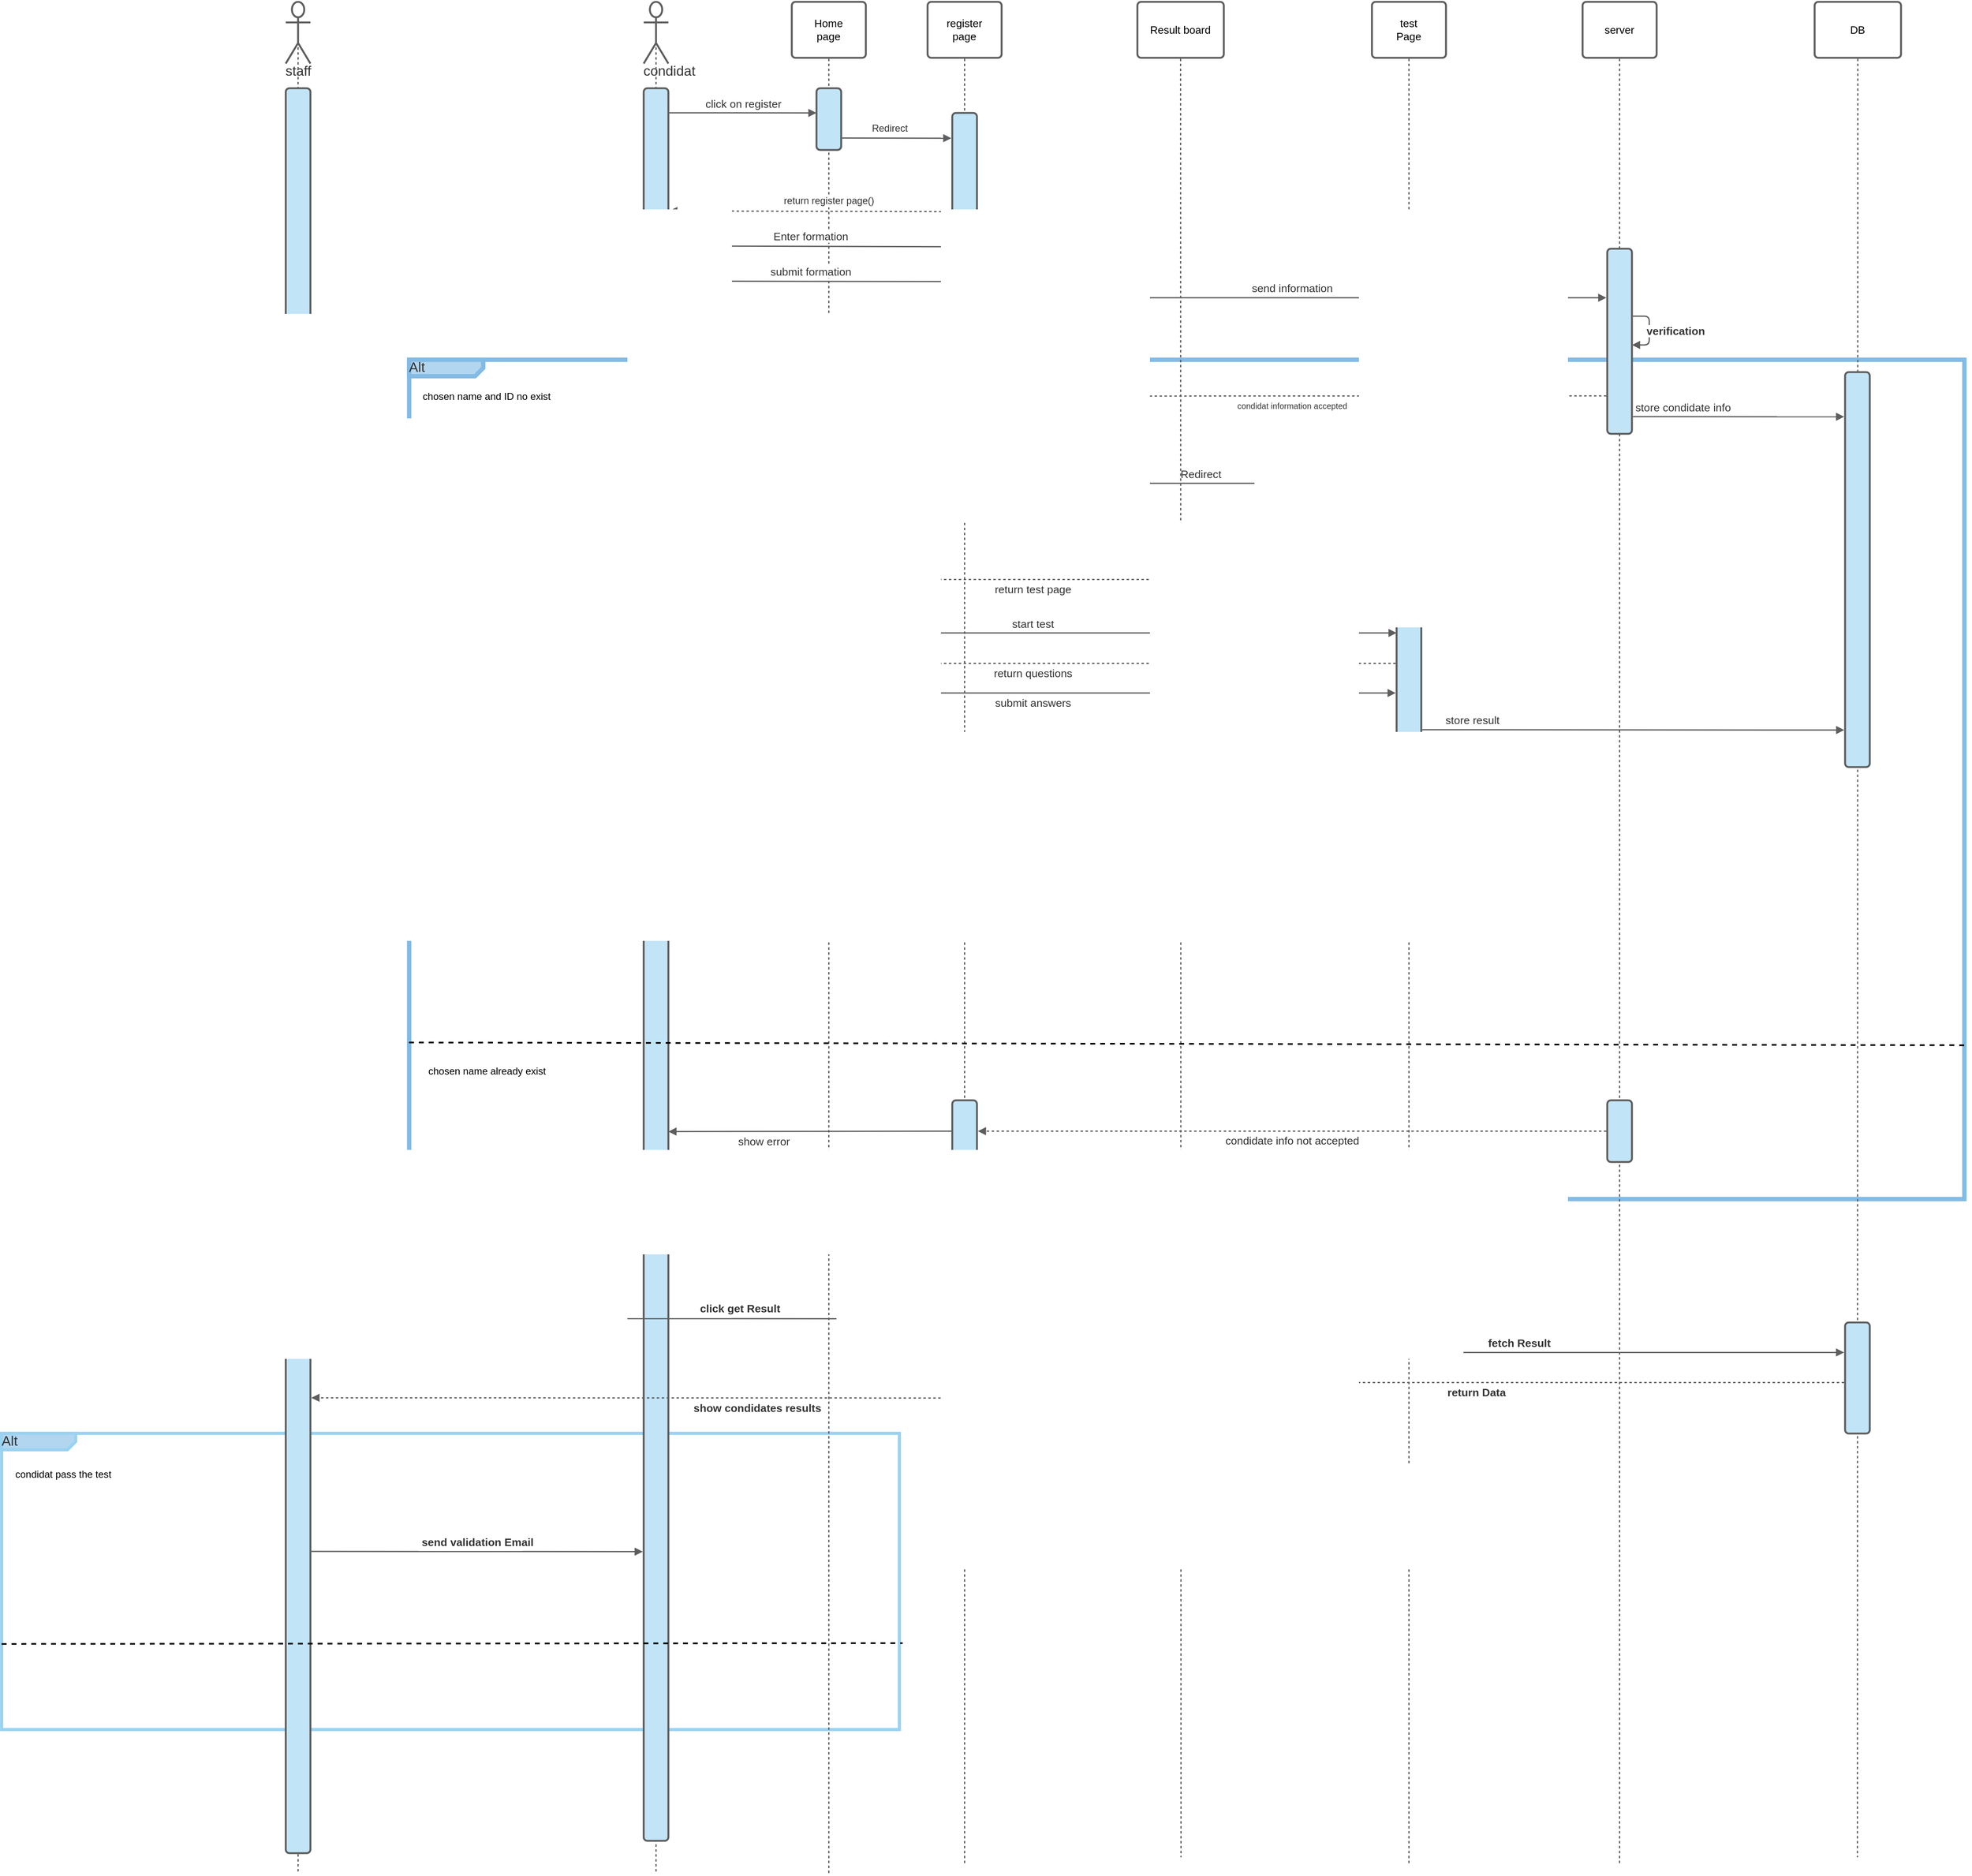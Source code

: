 <?xml version="1.0" encoding="UTF-8"?>
<mxfile version="15.8.4" type="device"><diagram id="iFi_1IONrO33MIai2x0h" name="Page-1"><mxGraphModel dx="5235" dy="3428" grid="1" gridSize="10" guides="1" tooltips="1" connect="1" arrows="1" fold="1" page="1" pageScale="1" pageWidth="827" pageHeight="1169" math="0" shadow="0"><root><mxCell id="0"/><mxCell id="1" parent="0"/><UserObject label="Alt" lucidchartObjectId="UadvqVbXZUcA" id="5kZ_TZ2SqLqfajJlFCpO-142"><mxCell style="html=1;overflow=block;blockSpacing=1;whiteSpace=wrap;shape=mxgraph.sysml.package2;xSize=90;overflow=fill;whiteSpace=wrap;fontSize=16.7;fontColor=#333333;align=left;spacing=0;strokeColor=#83bbe5;strokeOpacity=100;fillOpacity=100;rounded=1;absoluteArcSize=1;arcSize=9;fillColor=#b2d6ef;strokeWidth=5.3;" vertex="1" parent="1"><mxGeometry x="-150" y="480" width="1890" height="1020" as="geometry"/></mxCell></UserObject><UserObject label="Alt" lucidchartObjectId="JudvzG8SwGMq" id="5kZ_TZ2SqLqfajJlFCpO-143"><mxCell style="html=1;overflow=block;blockSpacing=1;whiteSpace=wrap;shape=mxgraph.sysml.package2;xSize=90;overflow=fill;whiteSpace=wrap;fontSize=16.7;fontColor=#333333;align=left;spacing=0;strokeColor=#99d2f2;strokeOpacity=100;fillOpacity=100;rounded=1;absoluteArcSize=1;arcSize=9;fillColor=#b2d6ef;strokeWidth=3.8;" vertex="1" parent="1"><mxGeometry x="-645" y="1785" width="1091" height="360" as="geometry"/></mxCell></UserObject><UserObject label="condidat" lucidchartObjectId="F~bvFACPRVEu" id="5kZ_TZ2SqLqfajJlFCpO-144"><mxCell style="html=1;overflow=block;blockSpacing=1;whiteSpace=wrap;shape=umlActor;labelPosition=center;verticalLabelPosition=bottom;verticalAlign=top;whiteSpace=nowrap;whiteSpace=wrap;fontSize=16.7;fontColor=#333333;spacing=0;strokeColor=#5e5e5e;strokeOpacity=100;rounded=1;absoluteArcSize=1;arcSize=9;strokeWidth=2.3;" vertex="1" parent="1"><mxGeometry x="135" y="45" width="30" height="75" as="geometry"/></mxCell></UserObject><UserObject label="Home &#10;page" lucidchartObjectId="U~bvjRhnl6Ul" id="5kZ_TZ2SqLqfajJlFCpO-145"><mxCell style="html=1;overflow=block;blockSpacing=1;whiteSpace=wrap;;whiteSpace=wrap;fontSize=13;spacing=3.8;strokeColor=#5e5e5e;strokeOpacity=100;rounded=1;absoluteArcSize=1;arcSize=9;strokeWidth=2.3;" vertex="1" parent="1"><mxGeometry x="315" y="45" width="90" height="68" as="geometry"/></mxCell></UserObject><UserObject label="" lucidchartObjectId="XbcvDAjsjYcT" id="5kZ_TZ2SqLqfajJlFCpO-146"><mxCell style="html=1;jettySize=18;whiteSpace=wrap;fontSize=13;strokeColor=#5E5E5E;dashed=1;fixDash=1;strokeWidth=1.5;rounded=0;startArrow=none;;endArrow=none;;exitX=0.5;exitY=0.496;exitPerimeter=0;" edge="1" parent="1" source="5kZ_TZ2SqLqfajJlFCpO-144"><mxGeometry width="100" height="100" relative="1" as="geometry"><Array as="points"/><mxPoint x="150" y="2320" as="targetPoint"/></mxGeometry></mxCell></UserObject><UserObject label="" lucidchartObjectId="2bcvdjp71-os" id="5kZ_TZ2SqLqfajJlFCpO-147"><mxCell style="html=1;jettySize=18;whiteSpace=wrap;fontSize=13;strokeColor=#5E5E5E;dashed=1;fixDash=1;strokeWidth=1.5;rounded=0;startArrow=none;;endArrow=none;;exitX=0.5;exitY=1.017;exitPerimeter=0;" edge="1" parent="1" source="5kZ_TZ2SqLqfajJlFCpO-145"><mxGeometry width="100" height="100" relative="1" as="geometry"><Array as="points"/><mxPoint x="360" y="2320" as="targetPoint"/></mxGeometry></mxCell></UserObject><UserObject label="" lucidchartObjectId="KdcvmqDUj1cM" id="5kZ_TZ2SqLqfajJlFCpO-148"><mxCell style="html=1;jettySize=18;whiteSpace=wrap;fontSize=13;strokeColor=#5E5E5E;strokeWidth=1.5;rounded=0;startArrow=none;;endArrow=block;endFill=1;;exitX=1.038;exitY=0.014;exitPerimeter=0;" edge="1" parent="1" source="5kZ_TZ2SqLqfajJlFCpO-154"><mxGeometry width="100" height="100" relative="1" as="geometry"><Array as="points"/><mxPoint x="345" y="180" as="targetPoint"/></mxGeometry></mxCell></UserObject><mxCell id="5kZ_TZ2SqLqfajJlFCpO-149" value="click on register" style="text;html=1;resizable=0;labelBackgroundColor=#ffffff;align=center;verticalAlign=middle;fontColor=#333333;;fontSize=13.3;" vertex="1" parent="5kZ_TZ2SqLqfajJlFCpO-148"><mxGeometry relative="1" as="geometry"><mxPoint y="-11.5" as="offset"/></mxGeometry></mxCell><UserObject label="register&#10;page" lucidchartObjectId="IfcvLz49pwTi" id="5kZ_TZ2SqLqfajJlFCpO-150"><mxCell style="html=1;overflow=block;blockSpacing=1;whiteSpace=wrap;;whiteSpace=wrap;fontSize=13;spacing=3.8;strokeColor=#5e5e5e;strokeOpacity=100;rounded=1;absoluteArcSize=1;arcSize=9;strokeWidth=2.3;" vertex="1" parent="1"><mxGeometry x="480" y="45" width="90" height="68" as="geometry"/></mxCell></UserObject><UserObject label="" lucidchartObjectId="IfcvzsFgfKbG" id="5kZ_TZ2SqLqfajJlFCpO-151"><mxCell style="html=1;jettySize=18;whiteSpace=wrap;fontSize=13;strokeColor=#5E5E5E;dashed=1;fixDash=1;strokeWidth=1.5;rounded=0;startArrow=none;;endArrow=none;;exitX=0.5;exitY=1.017;exitPerimeter=0;" edge="1" parent="1" source="5kZ_TZ2SqLqfajJlFCpO-150"><mxGeometry width="100" height="100" relative="1" as="geometry"><Array as="points"/><mxPoint x="525" y="2310" as="targetPoint"/></mxGeometry></mxCell></UserObject><UserObject label="" lucidchartObjectId="XfcvSe5npI9e" id="5kZ_TZ2SqLqfajJlFCpO-152"><mxCell style="html=1;jettySize=18;whiteSpace=wrap;fontSize=13;strokeColor=#5E5E5E;strokeWidth=1.5;rounded=0;startArrow=none;;endArrow=block;endFill=1;;exitX=1.038;exitY=0.807;exitPerimeter=0;entryX=-0.037;entryY=0.064;entryPerimeter=0;" edge="1" parent="1" source="5kZ_TZ2SqLqfajJlFCpO-158" target="5kZ_TZ2SqLqfajJlFCpO-157"><mxGeometry width="100" height="100" relative="1" as="geometry"><Array as="points"/></mxGeometry></mxCell></UserObject><mxCell id="5kZ_TZ2SqLqfajJlFCpO-153" value="Redirect" style="text;html=1;resizable=0;labelBackgroundColor=#ffffff;align=center;verticalAlign=middle;fontColor=#333333;;fontSize=11.7;" vertex="1" parent="5kZ_TZ2SqLqfajJlFCpO-152"><mxGeometry x="-0.128" relative="1" as="geometry"><mxPoint y="-11.695" as="offset"/></mxGeometry></mxCell><UserObject label="" lucidchartObjectId="vicvA.Vakg9W" id="5kZ_TZ2SqLqfajJlFCpO-154"><mxCell style="html=1;overflow=block;blockSpacing=1;whiteSpace=wrap;;whiteSpace=wrap;fontSize=13;spacing=0;strokeColor=#5e5e5e;strokeOpacity=100;fillOpacity=100;rounded=1;absoluteArcSize=1;arcSize=9;fillColor=#c1e4f7;strokeWidth=2.3;" vertex="1" parent="1"><mxGeometry x="135" y="150" width="30" height="2130" as="geometry"/></mxCell></UserObject><UserObject label="" lucidchartObjectId="1icvamdJRryS" id="5kZ_TZ2SqLqfajJlFCpO-155"><mxCell style="html=1;jettySize=18;whiteSpace=wrap;fontSize=13;strokeColor=#5E5E5E;dashed=1;fixDash=1;strokeWidth=1.5;rounded=0;startArrow=none;;endArrow=block;endFill=1;;exitX=-0.037;exitY=0.25;exitPerimeter=0;entryX=1.038;entryY=0.07;entryPerimeter=0;" edge="1" parent="1" source="5kZ_TZ2SqLqfajJlFCpO-157" target="5kZ_TZ2SqLqfajJlFCpO-154"><mxGeometry width="100" height="100" relative="1" as="geometry"><Array as="points"/></mxGeometry></mxCell></UserObject><mxCell id="5kZ_TZ2SqLqfajJlFCpO-156" value="return register page()" style="text;html=1;resizable=0;labelBackgroundColor=#ffffff;align=center;verticalAlign=middle;fontColor=#333333;;fontSize=11.7;" vertex="1" parent="5kZ_TZ2SqLqfajJlFCpO-155"><mxGeometry x="-0.13" relative="1" as="geometry"><mxPoint y="-12.4" as="offset"/></mxGeometry></mxCell><UserObject label="" lucidchartObjectId="NjcvRNeWTV_q" id="5kZ_TZ2SqLqfajJlFCpO-157"><mxCell style="html=1;overflow=block;blockSpacing=1;whiteSpace=wrap;;whiteSpace=wrap;fontSize=13;spacing=0;strokeColor=#5e5e5e;strokeOpacity=100;fillOpacity=100;rounded=1;absoluteArcSize=1;arcSize=9;fillColor=#c1e4f7;strokeWidth=2.3;" vertex="1" parent="1"><mxGeometry x="510" y="180" width="30" height="480" as="geometry"/></mxCell></UserObject><UserObject label="" lucidchartObjectId="9lcv54aP_-04" id="5kZ_TZ2SqLqfajJlFCpO-158"><mxCell style="html=1;overflow=block;blockSpacing=1;whiteSpace=wrap;;whiteSpace=wrap;fontSize=13;spacing=0;strokeColor=#5e5e5e;strokeOpacity=100;fillOpacity=100;rounded=1;absoluteArcSize=1;arcSize=9;fillColor=#c1e4f7;strokeWidth=2.3;" vertex="1" parent="1"><mxGeometry x="345" y="150" width="30" height="75" as="geometry"/></mxCell></UserObject><UserObject label="" lucidchartObjectId="mmcvq8SpVq9y" id="5kZ_TZ2SqLqfajJlFCpO-159"><mxCell style="html=1;jettySize=18;whiteSpace=wrap;fontSize=13;strokeColor=#5E5E5E;strokeWidth=1.5;rounded=0;startArrow=none;;endArrow=block;endFill=1;;exitX=1.038;exitY=0.09;exitPerimeter=0;entryX=-0.037;entryY=0.339;entryPerimeter=0;" edge="1" parent="1" source="5kZ_TZ2SqLqfajJlFCpO-154" target="5kZ_TZ2SqLqfajJlFCpO-157"><mxGeometry width="100" height="100" relative="1" as="geometry"><Array as="points"/></mxGeometry></mxCell></UserObject><mxCell id="5kZ_TZ2SqLqfajJlFCpO-160" value="Enter formation" style="text;html=1;resizable=0;labelBackgroundColor=#ffffff;align=center;verticalAlign=middle;fontColor=#333333;;fontSize=13.3;" vertex="1" parent="5kZ_TZ2SqLqfajJlFCpO-159"><mxGeometry relative="1" as="geometry"><mxPoint y="-12.52" as="offset"/></mxGeometry></mxCell><UserObject label="" lucidchartObjectId="Ancv4tMaGTSu" id="5kZ_TZ2SqLqfajJlFCpO-161"><mxCell style="html=1;jettySize=18;whiteSpace=wrap;fontSize=13;strokeColor=#5E5E5E;strokeWidth=1.5;rounded=0;startArrow=none;;endArrow=block;endFill=1;;exitX=1.038;exitY=0.11;exitPerimeter=0;entryX=-0.037;entryY=0.427;entryPerimeter=0;" edge="1" parent="1" source="5kZ_TZ2SqLqfajJlFCpO-154" target="5kZ_TZ2SqLqfajJlFCpO-157"><mxGeometry width="100" height="100" relative="1" as="geometry"><Array as="points"/></mxGeometry></mxCell></UserObject><mxCell id="5kZ_TZ2SqLqfajJlFCpO-162" value="submit formation" style="text;html=1;resizable=0;labelBackgroundColor=#ffffff;align=center;verticalAlign=middle;fontColor=#333333;;fontSize=13.3;" vertex="1" parent="5kZ_TZ2SqLqfajJlFCpO-161"><mxGeometry relative="1" as="geometry"><mxPoint y="-12.16" as="offset"/></mxGeometry></mxCell><UserObject label="server" lucidchartObjectId="uocvgvnoeY.x" id="5kZ_TZ2SqLqfajJlFCpO-163"><mxCell style="html=1;overflow=block;blockSpacing=1;whiteSpace=wrap;;whiteSpace=wrap;fontSize=13;spacing=3.8;strokeColor=#5e5e5e;strokeOpacity=100;rounded=1;absoluteArcSize=1;arcSize=9;strokeWidth=2.3;" vertex="1" parent="1"><mxGeometry x="1276" y="45" width="90" height="68" as="geometry"/></mxCell></UserObject><UserObject label="" lucidchartObjectId="CocvTqhcYtDT" id="5kZ_TZ2SqLqfajJlFCpO-164"><mxCell style="html=1;jettySize=18;whiteSpace=wrap;fontSize=13;strokeColor=#5E5E5E;dashed=1;fixDash=1;strokeWidth=1.5;rounded=0;startArrow=none;;endArrow=none;;exitX=0.5;exitY=1.017;exitPerimeter=0;" edge="1" parent="1" source="5kZ_TZ2SqLqfajJlFCpO-163"><mxGeometry width="100" height="100" relative="1" as="geometry"><Array as="points"/><mxPoint x="1321" y="2310" as="targetPoint"/></mxGeometry></mxCell></UserObject><UserObject label="" lucidchartObjectId="CpcvVrPmGT1g" id="5kZ_TZ2SqLqfajJlFCpO-165"><mxCell style="html=1;jettySize=18;whiteSpace=wrap;fontSize=13;strokeColor=#5E5E5E;strokeWidth=1.5;rounded=0;startArrow=none;;endArrow=block;endFill=1;;exitX=1.038;exitY=0.468;exitPerimeter=0;entryX=-0.037;entryY=0.265;entryPerimeter=0;" edge="1" parent="1" source="5kZ_TZ2SqLqfajJlFCpO-157" target="5kZ_TZ2SqLqfajJlFCpO-167"><mxGeometry width="100" height="100" relative="1" as="geometry"><Array as="points"/></mxGeometry></mxCell></UserObject><mxCell id="5kZ_TZ2SqLqfajJlFCpO-166" value="send information" style="text;html=1;resizable=0;labelBackgroundColor=#ffffff;align=center;verticalAlign=middle;fontColor=#333333;;fontSize=13.3;" vertex="1" parent="5kZ_TZ2SqLqfajJlFCpO-165"><mxGeometry relative="1" as="geometry"><mxPoint y="-11.515" as="offset"/></mxGeometry></mxCell><UserObject label="" lucidchartObjectId="Zqcvey.Cowza" id="5kZ_TZ2SqLqfajJlFCpO-167"><mxCell style="html=1;overflow=block;blockSpacing=1;whiteSpace=wrap;;whiteSpace=wrap;fontSize=13;spacing=0;strokeColor=#5e5e5e;strokeOpacity=100;fillOpacity=100;rounded=1;absoluteArcSize=1;arcSize=9;fillColor=#c1e4f7;strokeWidth=2.3;" vertex="1" parent="1"><mxGeometry x="1306" y="345" width="30" height="225" as="geometry"/></mxCell></UserObject><UserObject label="" lucidchartObjectId="X4cv8F2Xz4ly" id="5kZ_TZ2SqLqfajJlFCpO-168"><mxCell style="html=1;jettySize=18;whiteSpace=wrap;fontSize=13;strokeColor=#5E5E5E;strokeWidth=1.5;rounded=1;arcSize=12;edgeStyle=orthogonalEdgeStyle;startArrow=none;;endArrow=block;endFill=1;;exitY=0.363;exitPerimeter=0;entryY=0.518;entryPerimeter=0;" edge="1" parent="1" source="5kZ_TZ2SqLqfajJlFCpO-167" target="5kZ_TZ2SqLqfajJlFCpO-167"><mxGeometry width="100" height="100" relative="1" as="geometry"><Array as="points"><mxPoint x="1357" y="427" generated="1"/><mxPoint x="1357" y="462" generated="1"/></Array></mxGeometry></mxCell></UserObject><mxCell id="5kZ_TZ2SqLqfajJlFCpO-169" value="verification" style="text;html=1;resizable=0;labelBackgroundColor=#ffffff;align=center;verticalAlign=middle;fontStyle=1;fontColor=#333333;;fontSize=13.3;" vertex="1" parent="5kZ_TZ2SqLqfajJlFCpO-168"><mxGeometry relative="1" as="geometry"><mxPoint x="31.5" as="offset"/></mxGeometry></mxCell><UserObject label="" lucidchartObjectId="A7cvEtpxRZIZ" id="5kZ_TZ2SqLqfajJlFCpO-170"><mxCell style="html=1;jettySize=18;whiteSpace=wrap;fontSize=13;strokeColor=#5E5E5E;dashed=1;fixDash=1;strokeWidth=1.5;rounded=0;startArrow=none;;endArrow=block;endFill=1;;exitX=-0.037;exitY=0.795;exitPerimeter=0;entryX=1.038;entryY=0.717;entryPerimeter=0;" edge="1" parent="1" source="5kZ_TZ2SqLqfajJlFCpO-167" target="5kZ_TZ2SqLqfajJlFCpO-157"><mxGeometry width="100" height="100" relative="1" as="geometry"><Array as="points"/></mxGeometry></mxCell></UserObject><mxCell id="5kZ_TZ2SqLqfajJlFCpO-171" value="condidat information accepted" style="text;html=1;resizable=0;labelBackgroundColor=#ffffff;align=center;verticalAlign=middle;fontColor=#333333;;fontSize=10;" vertex="1" parent="5kZ_TZ2SqLqfajJlFCpO-170"><mxGeometry relative="1" as="geometry"><mxPoint y="11.785" as="offset"/></mxGeometry></mxCell><UserObject label="" lucidchartObjectId="L9cv1sXfMn~X" id="5kZ_TZ2SqLqfajJlFCpO-172"><mxCell style="html=1;jettySize=18;whiteSpace=wrap;fontSize=13;strokeColor=#5E5E5E;strokeWidth=1.5;rounded=0;startArrow=none;;endArrow=block;endFill=1;;exitX=1.038;exitY=0.938;exitPerimeter=0;entryX=-0.037;entryY=0.12;entryPerimeter=0;" edge="1" parent="1" source="5kZ_TZ2SqLqfajJlFCpO-157" target="5kZ_TZ2SqLqfajJlFCpO-176"><mxGeometry width="100" height="100" relative="1" as="geometry"><Array as="points"/></mxGeometry></mxCell></UserObject><mxCell id="5kZ_TZ2SqLqfajJlFCpO-173" value="Redirect" style="text;html=1;resizable=0;labelBackgroundColor=#ffffff;align=center;verticalAlign=middle;fontColor=#333333;;fontSize=13.3;" vertex="1" parent="5kZ_TZ2SqLqfajJlFCpO-172"><mxGeometry x="0.066" relative="1" as="geometry"><mxPoint y="-11.74" as="offset"/></mxGeometry></mxCell><UserObject label="test &#10;Page" lucidchartObjectId="g-cv.x5NJXc4" id="5kZ_TZ2SqLqfajJlFCpO-174"><mxCell style="html=1;overflow=block;blockSpacing=1;whiteSpace=wrap;;whiteSpace=wrap;fontSize=13;spacing=3.8;strokeColor=#5e5e5e;strokeOpacity=100;rounded=1;absoluteArcSize=1;arcSize=9;strokeWidth=2.3;" vertex="1" parent="1"><mxGeometry x="1020" y="45" width="90" height="68" as="geometry"/></mxCell></UserObject><UserObject label="" lucidchartObjectId="u-cvp.yX8e~d" id="5kZ_TZ2SqLqfajJlFCpO-175"><mxCell style="html=1;jettySize=18;whiteSpace=wrap;fontSize=13;strokeColor=#5E5E5E;dashed=1;fixDash=1;strokeWidth=1.5;rounded=0;startArrow=none;;endArrow=none;;exitX=0.5;exitY=1.017;exitPerimeter=0;" edge="1" parent="1" source="5kZ_TZ2SqLqfajJlFCpO-174"><mxGeometry width="100" height="100" relative="1" as="geometry"><Array as="points"/><mxPoint x="1065" y="2310" as="targetPoint"/></mxGeometry></mxCell></UserObject><UserObject label="" lucidchartObjectId="E-cvYB01L6rB" id="5kZ_TZ2SqLqfajJlFCpO-176"><mxCell style="html=1;overflow=block;blockSpacing=1;whiteSpace=wrap;;whiteSpace=wrap;fontSize=13;spacing=0;strokeColor=#5e5e5e;strokeOpacity=100;fillOpacity=100;rounded=1;absoluteArcSize=1;arcSize=9;fillColor=#c1e4f7;strokeWidth=2.3;" vertex="1" parent="1"><mxGeometry x="1050" y="585" width="30" height="375" as="geometry"/></mxCell></UserObject><UserObject label="" lucidchartObjectId="Y-cvy5.m8WDi" id="5kZ_TZ2SqLqfajJlFCpO-177"><mxCell style="html=1;jettySize=18;whiteSpace=wrap;fontSize=13;strokeColor=#5E5E5E;dashed=1;fixDash=1;strokeWidth=1.5;rounded=0;startArrow=none;;endArrow=block;endFill=1;;exitX=-0.037;exitY=0.432;exitPerimeter=0;" edge="1" parent="1" source="5kZ_TZ2SqLqfajJlFCpO-176"><mxGeometry width="100" height="100" relative="1" as="geometry"><Array as="points"/><mxPoint x="166" y="747" as="targetPoint"/></mxGeometry></mxCell></UserObject><mxCell id="5kZ_TZ2SqLqfajJlFCpO-178" value="return test page" style="text;html=1;resizable=0;labelBackgroundColor=#ffffff;align=center;verticalAlign=middle;fontColor=#333333;;fontSize=13.3;" vertex="1" parent="5kZ_TZ2SqLqfajJlFCpO-177"><mxGeometry relative="1" as="geometry"><mxPoint y="11.5" as="offset"/></mxGeometry></mxCell><UserObject label="" lucidchartObjectId="T_cvuDO~mT7S" id="5kZ_TZ2SqLqfajJlFCpO-179"><mxCell style="html=1;jettySize=18;whiteSpace=wrap;fontSize=13;strokeColor=#5E5E5E;strokeWidth=1.5;rounded=0;startArrow=none;;endArrow=block;endFill=1;;" edge="1" parent="1"><mxGeometry width="100" height="100" relative="1" as="geometry"><Array as="points"/><mxPoint x="166" y="812" as="sourcePoint"/><mxPoint x="1050" y="812" as="targetPoint"/></mxGeometry></mxCell></UserObject><mxCell id="5kZ_TZ2SqLqfajJlFCpO-180" value="start test" style="text;html=1;resizable=0;labelBackgroundColor=#ffffff;align=center;verticalAlign=middle;fontColor=#333333;;fontSize=13.3;" vertex="1" parent="5kZ_TZ2SqLqfajJlFCpO-179"><mxGeometry relative="1" as="geometry"><mxPoint y="-11.5" as="offset"/></mxGeometry></mxCell><UserObject label="" lucidchartObjectId="A.cvul-BX7Jz" id="5kZ_TZ2SqLqfajJlFCpO-181"><mxCell style="html=1;jettySize=18;whiteSpace=wrap;fontSize=13;strokeColor=#5E5E5E;dashed=1;fixDash=1;strokeWidth=1.5;rounded=0;startArrow=none;;endArrow=block;endFill=1;;exitX=-0.037;exitY=0.704;exitPerimeter=0;" edge="1" parent="1" source="5kZ_TZ2SqLqfajJlFCpO-176"><mxGeometry width="100" height="100" relative="1" as="geometry"><Array as="points"/><mxPoint x="166" y="849.0" as="targetPoint"/></mxGeometry></mxCell></UserObject><mxCell id="5kZ_TZ2SqLqfajJlFCpO-182" value="return questions" style="text;html=1;resizable=0;labelBackgroundColor=#ffffff;align=center;verticalAlign=middle;fontColor=#333333;;fontSize=13.3;" vertex="1" parent="5kZ_TZ2SqLqfajJlFCpO-181"><mxGeometry relative="1" as="geometry"><mxPoint y="11.5" as="offset"/></mxGeometry></mxCell><UserObject label="" lucidchartObjectId="V.cv5nC_s3_U" id="5kZ_TZ2SqLqfajJlFCpO-183"><mxCell style="html=1;jettySize=18;whiteSpace=wrap;fontSize=13;strokeColor=#5E5E5E;strokeWidth=1.5;rounded=0;startArrow=none;;endArrow=block;endFill=1;;entryX=-0.037;entryY=0.8;entryPerimeter=0;" edge="1" parent="1" target="5kZ_TZ2SqLqfajJlFCpO-176"><mxGeometry width="100" height="100" relative="1" as="geometry"><Array as="points"/><mxPoint x="166" y="885" as="sourcePoint"/></mxGeometry></mxCell></UserObject><mxCell id="5kZ_TZ2SqLqfajJlFCpO-184" value="submit answers" style="text;html=1;resizable=0;labelBackgroundColor=#ffffff;align=center;verticalAlign=middle;fontColor=#333333;;fontSize=13.3;" vertex="1" parent="5kZ_TZ2SqLqfajJlFCpO-183"><mxGeometry relative="1" as="geometry"><mxPoint y="11.5" as="offset"/></mxGeometry></mxCell><UserObject label="" lucidchartObjectId="4hdvi73wscv7" id="5kZ_TZ2SqLqfajJlFCpO-185"><mxCell style="html=1;overflow=block;blockSpacing=1;whiteSpace=wrap;;whiteSpace=wrap;fontSize=13;spacing=0;strokeColor=#5e5e5e;strokeOpacity=100;fillOpacity=100;rounded=1;absoluteArcSize=1;arcSize=9;fillColor=#c1e4f7;strokeWidth=2.3;" vertex="1" parent="1"><mxGeometry x="1306" y="1380" width="30" height="75" as="geometry"/></mxCell></UserObject><UserObject label="" lucidchartObjectId="bidvNoQp0_Ls" id="5kZ_TZ2SqLqfajJlFCpO-186"><mxCell style="html=1;overflow=block;blockSpacing=1;whiteSpace=wrap;;whiteSpace=wrap;fontSize=13;spacing=0;strokeColor=#5e5e5e;strokeOpacity=100;fillOpacity=100;rounded=1;absoluteArcSize=1;arcSize=9;fillColor=#c1e4f7;strokeWidth=2.3;" vertex="1" parent="1"><mxGeometry x="510" y="1380" width="30" height="75" as="geometry"/></mxCell></UserObject><UserObject label="" lucidchartObjectId="hidvlNG8Mg1x" id="5kZ_TZ2SqLqfajJlFCpO-187"><mxCell style="html=1;jettySize=18;whiteSpace=wrap;fontSize=13;strokeColor=#5E5E5E;dashed=1;fixDash=1;strokeWidth=1.5;rounded=0;startArrow=none;;endArrow=block;endFill=1;;exitX=-0.037;exitY=0.5;exitPerimeter=0;entryX=1.038;entryY=0.5;entryPerimeter=0;" edge="1" parent="1" source="5kZ_TZ2SqLqfajJlFCpO-185" target="5kZ_TZ2SqLqfajJlFCpO-186"><mxGeometry width="100" height="100" relative="1" as="geometry"><Array as="points"/></mxGeometry></mxCell></UserObject><mxCell id="5kZ_TZ2SqLqfajJlFCpO-188" value="condidate info not accepted" style="text;html=1;resizable=0;labelBackgroundColor=#ffffff;align=center;verticalAlign=middle;fontColor=#333333;;fontSize=13.3;" vertex="1" parent="5kZ_TZ2SqLqfajJlFCpO-187"><mxGeometry relative="1" as="geometry"><mxPoint y="11.5" as="offset"/></mxGeometry></mxCell><UserObject label="" lucidchartObjectId="OidvgiMg0gzF" id="5kZ_TZ2SqLqfajJlFCpO-189"><mxCell style="html=1;jettySize=18;whiteSpace=wrap;fontSize=13;strokeColor=#5E5E5E;strokeWidth=1.5;rounded=0;startArrow=none;;endArrow=block;endFill=1;;exitX=-0.037;exitY=0.5;exitPerimeter=0;" edge="1" parent="1" source="5kZ_TZ2SqLqfajJlFCpO-186"><mxGeometry width="100" height="100" relative="1" as="geometry"><Array as="points"/><mxPoint x="165" y="1418" as="targetPoint"/></mxGeometry></mxCell></UserObject><mxCell id="5kZ_TZ2SqLqfajJlFCpO-190" value="show error" style="text;html=1;resizable=0;labelBackgroundColor=#ffffff;align=center;verticalAlign=middle;fontColor=#333333;;fontSize=13.3;" vertex="1" parent="5kZ_TZ2SqLqfajJlFCpO-189"><mxGeometry x="0.325" relative="1" as="geometry"><mxPoint y="11.5" as="offset"/></mxGeometry></mxCell><UserObject label="DB" lucidchartObjectId="BpdvLyt8uAFW" id="5kZ_TZ2SqLqfajJlFCpO-191"><mxCell style="html=1;overflow=block;blockSpacing=1;whiteSpace=wrap;;whiteSpace=wrap;fontSize=13;spacing=3.8;strokeColor=#5e5e5e;strokeOpacity=100;rounded=1;absoluteArcSize=1;arcSize=9;strokeWidth=2.3;" vertex="1" parent="1"><mxGeometry x="1558" y="45" width="105" height="68" as="geometry"/></mxCell></UserObject><UserObject label="" lucidchartObjectId="PpdvEl2g.IQJ" id="5kZ_TZ2SqLqfajJlFCpO-192"><mxCell style="html=1;jettySize=18;whiteSpace=wrap;fontSize=13;strokeColor=#5E5E5E;dashed=1;fixDash=1;strokeWidth=1.5;rounded=0;startArrow=none;;endArrow=none;;exitX=0.5;exitY=1.017;exitPerimeter=0;" edge="1" parent="1" source="5kZ_TZ2SqLqfajJlFCpO-191"><mxGeometry width="100" height="100" relative="1" as="geometry"><Array as="points"/><mxPoint x="1610" y="2300" as="targetPoint"/></mxGeometry></mxCell></UserObject><UserObject label="" lucidchartObjectId="UwdvbbbE~xti" id="5kZ_TZ2SqLqfajJlFCpO-193"><mxCell style="html=1;jettySize=18;whiteSpace=wrap;fontSize=13;strokeColor=#5E5E5E;strokeWidth=1.5;rounded=0;startArrow=none;;endArrow=block;endFill=1;;exitX=1.038;exitY=0.919;exitPerimeter=0;" edge="1" parent="1" source="5kZ_TZ2SqLqfajJlFCpO-176"><mxGeometry width="100" height="100" relative="1" as="geometry"><Array as="points"/><mxPoint x="1594" y="930" as="targetPoint"/></mxGeometry></mxCell></UserObject><mxCell id="5kZ_TZ2SqLqfajJlFCpO-194" value="store result" style="text;html=1;resizable=0;labelBackgroundColor=#ffffff;align=center;verticalAlign=middle;fontColor=#333333;;fontSize=13.3;" vertex="1" parent="5kZ_TZ2SqLqfajJlFCpO-193"><mxGeometry x="-0.763" relative="1" as="geometry"><mxPoint y="-11.5" as="offset"/></mxGeometry></mxCell><UserObject label="" lucidchartObjectId="6EdvAAnR7a5l" id="5kZ_TZ2SqLqfajJlFCpO-195"><mxCell style="html=1;jettySize=18;whiteSpace=wrap;fontSize=13;strokeColor=#5E5E5E;strokeWidth=1.5;rounded=0;startArrow=none;;endArrow=block;endFill=1;;exitX=1.038;exitY=0.907;exitPerimeter=0;entryX=-0.037;entryY=0.113;entryPerimeter=0;" edge="1" parent="1" source="5kZ_TZ2SqLqfajJlFCpO-167" target="5kZ_TZ2SqLqfajJlFCpO-197"><mxGeometry width="100" height="100" relative="1" as="geometry"><Array as="points"/></mxGeometry></mxCell></UserObject><mxCell id="5kZ_TZ2SqLqfajJlFCpO-196" value="store condidate info" style="text;html=1;resizable=0;labelBackgroundColor=#ffffff;align=center;verticalAlign=middle;fontColor=#333333;;fontSize=13.3;" vertex="1" parent="5kZ_TZ2SqLqfajJlFCpO-195"><mxGeometry x="-0.524" relative="1" as="geometry"><mxPoint y="-11.665" as="offset"/></mxGeometry></mxCell><UserObject label="" lucidchartObjectId="wFdvSWt~MQit" id="5kZ_TZ2SqLqfajJlFCpO-197"><mxCell style="html=1;overflow=block;blockSpacing=1;whiteSpace=wrap;;whiteSpace=wrap;fontSize=13;spacing=0;strokeColor=#5e5e5e;strokeOpacity=100;fillOpacity=100;rounded=1;absoluteArcSize=1;arcSize=9;fillColor=#c1e4f7;strokeWidth=2.3;" vertex="1" parent="1"><mxGeometry x="1595" y="495" width="30" height="480" as="geometry"/></mxCell></UserObject><UserObject label="staff" lucidchartObjectId="P3dvzc6w0.10" id="5kZ_TZ2SqLqfajJlFCpO-198"><mxCell style="html=1;overflow=block;blockSpacing=1;whiteSpace=wrap;shape=umlActor;labelPosition=center;verticalLabelPosition=bottom;verticalAlign=top;whiteSpace=nowrap;whiteSpace=wrap;fontSize=16.7;fontColor=#333333;spacing=0;strokeColor=#5e5e5e;strokeOpacity=100;rounded=1;absoluteArcSize=1;arcSize=9;strokeWidth=2.3;" vertex="1" parent="1"><mxGeometry x="-300" y="45" width="30" height="75" as="geometry"/></mxCell></UserObject><UserObject label="" lucidchartObjectId="63dvgLi3sOGq" id="5kZ_TZ2SqLqfajJlFCpO-199"><mxCell style="html=1;jettySize=18;whiteSpace=wrap;fontSize=13;strokeColor=#5E5E5E;dashed=1;fixDash=1;strokeWidth=1.5;rounded=0;startArrow=none;;endArrow=none;;exitX=0.5;exitY=0.496;exitPerimeter=0;" edge="1" parent="1" source="5kZ_TZ2SqLqfajJlFCpO-198"><mxGeometry width="100" height="100" relative="1" as="geometry"><Array as="points"/><mxPoint x="-285" y="2320" as="targetPoint"/></mxGeometry></mxCell></UserObject><mxCell id="5kZ_TZ2SqLqfajJlFCpO-200" value="Text" style="text;html=1;resizable=0;labelBackgroundColor=#ffffff;align=center;verticalAlign=middle;fontStyle=1;fontColor=#333333;;fontSize=13.3;" vertex="1" parent="5kZ_TZ2SqLqfajJlFCpO-199"><mxGeometry x="0.52" relative="1" as="geometry"/></mxCell><UserObject label="" lucidchartObjectId="x4dv0K6LMZS2" id="5kZ_TZ2SqLqfajJlFCpO-201"><mxCell style="html=1;overflow=block;blockSpacing=1;whiteSpace=wrap;;whiteSpace=wrap;fontSize=13;spacing=0;strokeColor=#5e5e5e;strokeOpacity=100;fillOpacity=100;rounded=1;absoluteArcSize=1;arcSize=9;fillColor=#c1e4f7;strokeWidth=2.3;" vertex="1" parent="1"><mxGeometry x="-300" y="150" width="30" height="2145" as="geometry"/></mxCell></UserObject><UserObject label="" lucidchartObjectId="O5dv35uSk6ZK" id="5kZ_TZ2SqLqfajJlFCpO-202"><mxCell style="html=1;jettySize=18;whiteSpace=wrap;fontSize=13;strokeColor=#5E5E5E;strokeWidth=1.5;rounded=0;startArrow=none;;endArrow=block;endFill=1;;exitX=1.038;exitY=0.697;exitPerimeter=0;entryX=-0.038;entryY=0.156;entryPerimeter=0;" edge="1" parent="1" source="5kZ_TZ2SqLqfajJlFCpO-201" target="5kZ_TZ2SqLqfajJlFCpO-207"><mxGeometry width="100" height="100" relative="1" as="geometry"><Array as="points"/></mxGeometry></mxCell></UserObject><mxCell id="5kZ_TZ2SqLqfajJlFCpO-203" value="click get Result" style="text;html=1;resizable=0;labelBackgroundColor=#ffffff;align=center;verticalAlign=middle;fontStyle=1;fontColor=#333333;;fontSize=13.3;" vertex="1" parent="5kZ_TZ2SqLqfajJlFCpO-202"><mxGeometry relative="1" as="geometry"><mxPoint y="-12.175" as="offset"/></mxGeometry></mxCell><UserObject label="" lucidchartObjectId="t6dv1IK6rKc6" id="5kZ_TZ2SqLqfajJlFCpO-204"><mxCell style="html=1;overflow=block;blockSpacing=1;whiteSpace=wrap;;whiteSpace=wrap;fontSize=13;spacing=0;strokeColor=#5e5e5e;strokeOpacity=100;fillOpacity=100;rounded=1;absoluteArcSize=1;arcSize=9;fillColor=#c1e4f7;strokeWidth=2.3;" vertex="1" parent="1"><mxGeometry x="1595" y="1650" width="30" height="135" as="geometry"/></mxCell></UserObject><UserObject label="Result board" lucidchartObjectId="Q_dv9bqSZmPa" id="5kZ_TZ2SqLqfajJlFCpO-205"><mxCell style="html=1;overflow=block;blockSpacing=1;whiteSpace=wrap;;whiteSpace=wrap;fontSize=13;spacing=3.8;strokeColor=#5e5e5e;strokeOpacity=100;rounded=1;absoluteArcSize=1;arcSize=9;strokeWidth=2.3;" vertex="1" parent="1"><mxGeometry x="735" y="45" width="105" height="68" as="geometry"/></mxCell></UserObject><UserObject label="" lucidchartObjectId="._dvn5Q.Kuoj" id="5kZ_TZ2SqLqfajJlFCpO-206"><mxCell style="html=1;jettySize=18;whiteSpace=wrap;fontSize=13;strokeColor=#5E5E5E;dashed=1;fixDash=1;strokeWidth=1.5;rounded=0;startArrow=none;;endArrow=none;;exitX=0.5;exitY=1.017;exitPerimeter=0;" edge="1" parent="1" source="5kZ_TZ2SqLqfajJlFCpO-205"><mxGeometry width="100" height="100" relative="1" as="geometry"><Array as="points"/><mxPoint x="788" y="2300" as="targetPoint"/></mxGeometry></mxCell></UserObject><UserObject label="" lucidchartObjectId="L.dvAidsCSbT" id="5kZ_TZ2SqLqfajJlFCpO-207"><mxCell style="html=1;overflow=block;blockSpacing=1;whiteSpace=wrap;;whiteSpace=wrap;fontSize=13;spacing=0;strokeColor=#5e5e5e;strokeOpacity=100;fillOpacity=100;rounded=1;absoluteArcSize=1;arcSize=9;fillColor=#c1e4f7;strokeWidth=2.3;" vertex="1" parent="1"><mxGeometry x="773" y="1620" width="30" height="165" as="geometry"/></mxCell></UserObject><UserObject label="" lucidchartObjectId="..dvP.qRYa1V" id="5kZ_TZ2SqLqfajJlFCpO-208"><mxCell style="html=1;jettySize=18;whiteSpace=wrap;fontSize=13;strokeColor=#5E5E5E;strokeWidth=1.5;rounded=0;startArrow=none;;endArrow=block;endFill=1;;exitX=1.038;exitY=0.403;exitPerimeter=0;entryX=-0.037;entryY=0.27;entryPerimeter=0;" edge="1" parent="1" source="5kZ_TZ2SqLqfajJlFCpO-207" target="5kZ_TZ2SqLqfajJlFCpO-204"><mxGeometry width="100" height="100" relative="1" as="geometry"><Array as="points"/></mxGeometry></mxCell></UserObject><mxCell id="5kZ_TZ2SqLqfajJlFCpO-209" value="fetch Result  " style="text;html=1;resizable=0;labelBackgroundColor=#ffffff;align=center;verticalAlign=middle;fontStyle=1;fontColor=#333333;;fontSize=13.3;" vertex="1" parent="5kZ_TZ2SqLqfajJlFCpO-208"><mxGeometry relative="1" as="geometry"><mxPoint y="-11.545" as="offset"/></mxGeometry></mxCell><UserObject label="" lucidchartObjectId="Cfevrvlaxtnv" id="5kZ_TZ2SqLqfajJlFCpO-210"><mxCell style="html=1;jettySize=18;whiteSpace=wrap;fontSize=13;strokeColor=#5E5E5E;dashed=1;fixDash=1;strokeWidth=1.5;rounded=0;startArrow=none;;endArrow=block;endFill=1;;exitX=-0.037;exitY=0.541;exitPerimeter=0;entryX=1.038;entryY=0.624;entryPerimeter=0;" edge="1" parent="1" source="5kZ_TZ2SqLqfajJlFCpO-204" target="5kZ_TZ2SqLqfajJlFCpO-207"><mxGeometry width="100" height="100" relative="1" as="geometry"><Array as="points"/></mxGeometry></mxCell></UserObject><mxCell id="5kZ_TZ2SqLqfajJlFCpO-211" value="return Data" style="text;html=1;resizable=0;labelBackgroundColor=#ffffff;align=center;verticalAlign=middle;fontStyle=1;fontColor=#333333;;fontSize=13.3;" vertex="1" parent="5kZ_TZ2SqLqfajJlFCpO-210"><mxGeometry x="0.133" relative="1" as="geometry"><mxPoint y="11.575" as="offset"/></mxGeometry></mxCell><UserObject label="" lucidchartObjectId="9fev.-_k41dI" id="5kZ_TZ2SqLqfajJlFCpO-212"><mxCell style="html=1;jettySize=18;whiteSpace=wrap;fontSize=13;strokeColor=#5E5E5E;dashed=1;fixDash=1;strokeWidth=1.5;rounded=0;startArrow=none;;endArrow=block;endFill=1;;exitX=-0.037;exitY=0.739;exitPerimeter=0;entryX=1.038;entryY=0.742;entryPerimeter=0;" edge="1" parent="1" source="5kZ_TZ2SqLqfajJlFCpO-207" target="5kZ_TZ2SqLqfajJlFCpO-201"><mxGeometry width="100" height="100" relative="1" as="geometry"><Array as="points"/></mxGeometry></mxCell></UserObject><mxCell id="5kZ_TZ2SqLqfajJlFCpO-213" value="show condidates results" style="text;html=1;resizable=0;labelBackgroundColor=#ffffff;align=center;verticalAlign=middle;fontStyle=1;fontColor=#333333;;fontSize=13.3;" vertex="1" parent="5kZ_TZ2SqLqfajJlFCpO-212"><mxGeometry x="-0.04" relative="1" as="geometry"><mxPoint y="11.845" as="offset"/></mxGeometry></mxCell><UserObject label="" lucidchartObjectId="Thev~ZjksJO3" id="5kZ_TZ2SqLqfajJlFCpO-214"><mxCell style="html=1;jettySize=18;whiteSpace=wrap;fontSize=13;strokeColor=#5E5E5E;strokeWidth=1.5;rounded=0;startArrow=none;;endArrow=block;endFill=1;;exitX=1.038;exitY=0.829;exitPerimeter=0;entryX=-0.037;entryY=0.835;entryPerimeter=0;" edge="1" parent="1" source="5kZ_TZ2SqLqfajJlFCpO-201" target="5kZ_TZ2SqLqfajJlFCpO-154"><mxGeometry width="100" height="100" relative="1" as="geometry"><Array as="points"/></mxGeometry></mxCell></UserObject><mxCell id="5kZ_TZ2SqLqfajJlFCpO-215" value="send validation Email" style="text;html=1;resizable=0;labelBackgroundColor=#ffffff;align=center;verticalAlign=middle;fontStyle=1;fontColor=#333333;;fontSize=13.3;" vertex="1" parent="5kZ_TZ2SqLqfajJlFCpO-214"><mxGeometry relative="1" as="geometry"><mxPoint y="-11.845" as="offset"/></mxGeometry></mxCell><mxCell id="5kZ_TZ2SqLqfajJlFCpO-216" value="" style="endArrow=none;dashed=1;html=1;rounded=0;align=left;exitX=0;exitY=0.711;exitDx=0;exitDy=0;exitPerimeter=0;strokeWidth=2;" edge="1" parent="1" source="5kZ_TZ2SqLqfajJlFCpO-143"><mxGeometry width="50" height="50" relative="1" as="geometry"><mxPoint x="-630" y="2040" as="sourcePoint"/><mxPoint x="450" y="2040" as="targetPoint"/></mxGeometry></mxCell><mxCell id="5kZ_TZ2SqLqfajJlFCpO-217" value="chosen name and ID no exist" style="text;html=1;strokeColor=none;fillColor=none;align=center;verticalAlign=middle;whiteSpace=wrap;rounded=0;" vertex="1" parent="1"><mxGeometry x="-140" y="510" width="169" height="30" as="geometry"/></mxCell><mxCell id="5kZ_TZ2SqLqfajJlFCpO-218" value="" style="endArrow=none;dashed=1;html=1;rounded=0;align=left;entryX=1.003;entryY=0.817;entryDx=0;entryDy=0;entryPerimeter=0;strokeWidth=2;" edge="1" parent="1" target="5kZ_TZ2SqLqfajJlFCpO-142"><mxGeometry width="50" height="50" relative="1" as="geometry"><mxPoint x="-150" y="1310" as="sourcePoint"/><mxPoint x="-100" y="1260" as="targetPoint"/></mxGeometry></mxCell><mxCell id="5kZ_TZ2SqLqfajJlFCpO-219" value="chosen name already exist" style="text;html=1;strokeColor=none;fillColor=none;align=center;verticalAlign=middle;whiteSpace=wrap;rounded=0;strokeWidth=2;" vertex="1" parent="1"><mxGeometry x="-140" y="1330" width="170" height="30" as="geometry"/></mxCell><mxCell id="5kZ_TZ2SqLqfajJlFCpO-220" value="condidat pass the test" style="text;html=1;strokeColor=none;fillColor=none;align=center;verticalAlign=middle;whiteSpace=wrap;rounded=0;" vertex="1" parent="1"><mxGeometry x="-640" y="1820" width="140" height="30" as="geometry"/></mxCell></root></mxGraphModel></diagram></mxfile>